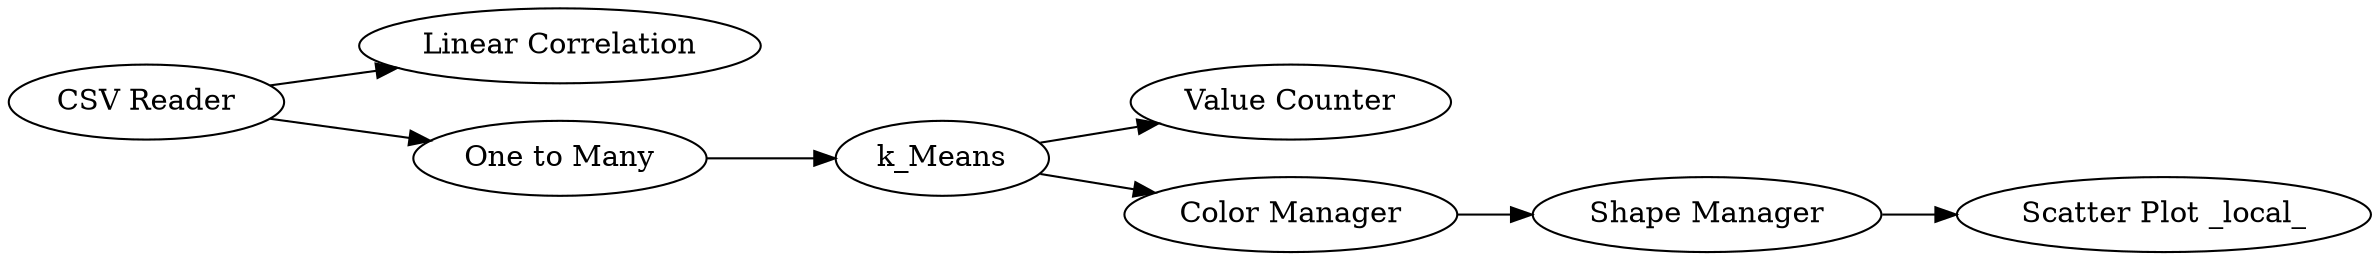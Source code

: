 digraph {
	4 [label="Linear Correlation"]
	10 [label="Value Counter"]
	115 [label="Color Manager"]
	116 [label="Shape Manager"]
	117 [label="Scatter Plot _local_"]
	119 [label="CSV Reader"]
	120 [label=k_Means]
	121 [label="One to Many"]
	115 -> 116
	116 -> 117
	119 -> 121
	119 -> 4
	120 -> 115
	120 -> 10
	121 -> 120
	rankdir=LR
}
